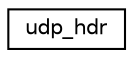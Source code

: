 digraph "Graphical Class Hierarchy"
{
 // LATEX_PDF_SIZE
  edge [fontname="Helvetica",fontsize="10",labelfontname="Helvetica",labelfontsize="10"];
  node [fontname="Helvetica",fontsize="10",shape=record];
  rankdir="LR";
  Node0 [label="udp_hdr",height=0.2,width=0.4,color="black", fillcolor="white", style="filled",URL="$structudp__hdr.html",tooltip=" "];
}
